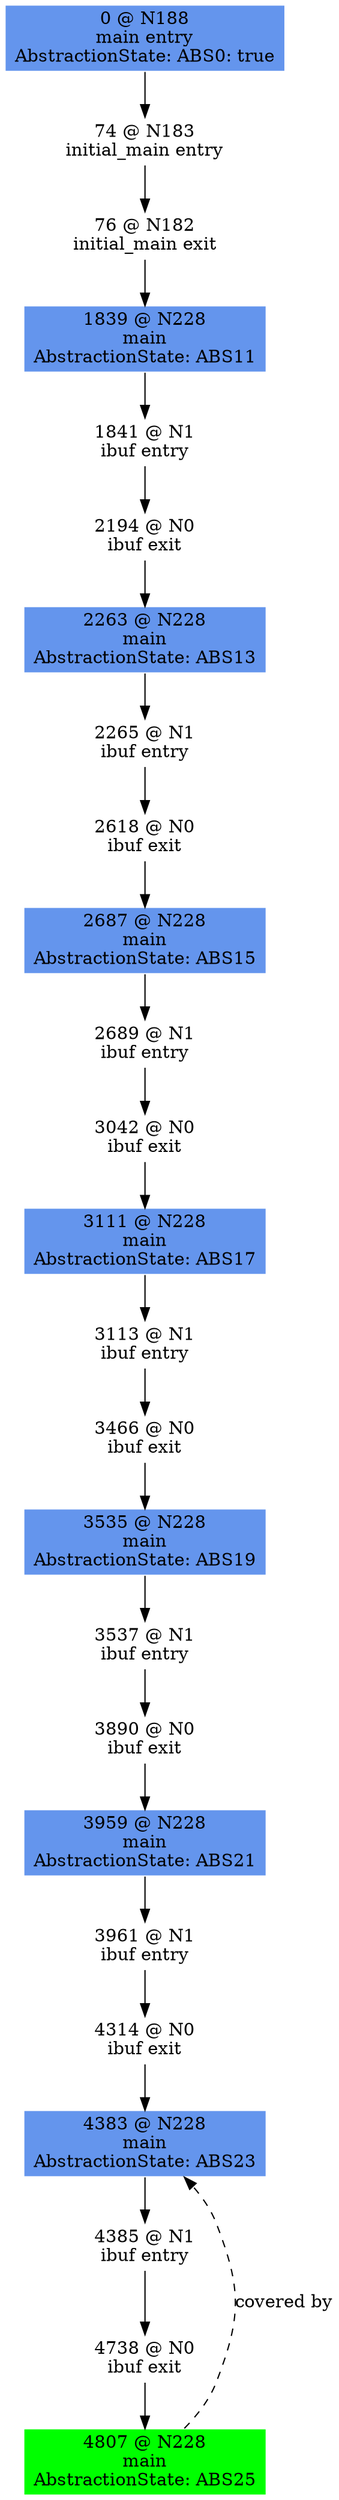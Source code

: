 digraph ARG {
node [style="filled" shape="box" color="white"]
0 [fillcolor="cornflowerblue" label="0 @ N188\nmain entry\nAbstractionState: ABS0: true\n" id="0"]
74 [label="74 @ N183\ninitial_main entry\n" id="74"]
76 [label="76 @ N182\ninitial_main exit\n" id="76"]
1839 [fillcolor="cornflowerblue" label="1839 @ N228\nmain\nAbstractionState: ABS11\n" id="1839"]
1841 [label="1841 @ N1\nibuf entry\n" id="1841"]
2194 [label="2194 @ N0\nibuf exit\n" id="2194"]
2263 [fillcolor="cornflowerblue" label="2263 @ N228\nmain\nAbstractionState: ABS13\n" id="2263"]
2265 [label="2265 @ N1\nibuf entry\n" id="2265"]
2618 [label="2618 @ N0\nibuf exit\n" id="2618"]
2687 [fillcolor="cornflowerblue" label="2687 @ N228\nmain\nAbstractionState: ABS15\n" id="2687"]
2689 [label="2689 @ N1\nibuf entry\n" id="2689"]
3042 [label="3042 @ N0\nibuf exit\n" id="3042"]
3111 [fillcolor="cornflowerblue" label="3111 @ N228\nmain\nAbstractionState: ABS17\n" id="3111"]
3113 [label="3113 @ N1\nibuf entry\n" id="3113"]
3466 [label="3466 @ N0\nibuf exit\n" id="3466"]
3535 [fillcolor="cornflowerblue" label="3535 @ N228\nmain\nAbstractionState: ABS19\n" id="3535"]
3537 [label="3537 @ N1\nibuf entry\n" id="3537"]
3890 [label="3890 @ N0\nibuf exit\n" id="3890"]
3959 [fillcolor="cornflowerblue" label="3959 @ N228\nmain\nAbstractionState: ABS21\n" id="3959"]
3961 [label="3961 @ N1\nibuf entry\n" id="3961"]
4314 [label="4314 @ N0\nibuf exit\n" id="4314"]
4383 [fillcolor="cornflowerblue" label="4383 @ N228\nmain\nAbstractionState: ABS23\n" id="4383"]
4385 [label="4385 @ N1\nibuf entry\n" id="4385"]
4738 [label="4738 @ N0\nibuf exit\n" id="4738"]
4807 [fillcolor="green" label="4807 @ N228\nmain\nAbstractionState: ABS25\n" id="4807"]
0 -> 74 []
74 -> 76 []
76 -> 1839 []
1839 -> 1841 []
1841 -> 2194 []
2194 -> 2263 []
2263 -> 2265 []
2265 -> 2618 []
2618 -> 2687 []
2687 -> 2689 []
2689 -> 3042 []
3042 -> 3111 []
3111 -> 3113 []
3113 -> 3466 []
3466 -> 3535 []
3535 -> 3537 []
3537 -> 3890 []
3890 -> 3959 []
3959 -> 3961 []
3961 -> 4314 []
4314 -> 4383 []
4807 -> 4383 [style="dashed" weight="0" label="covered by"]
4383 -> 4385 []
4385 -> 4738 []
4738 -> 4807 []
}
